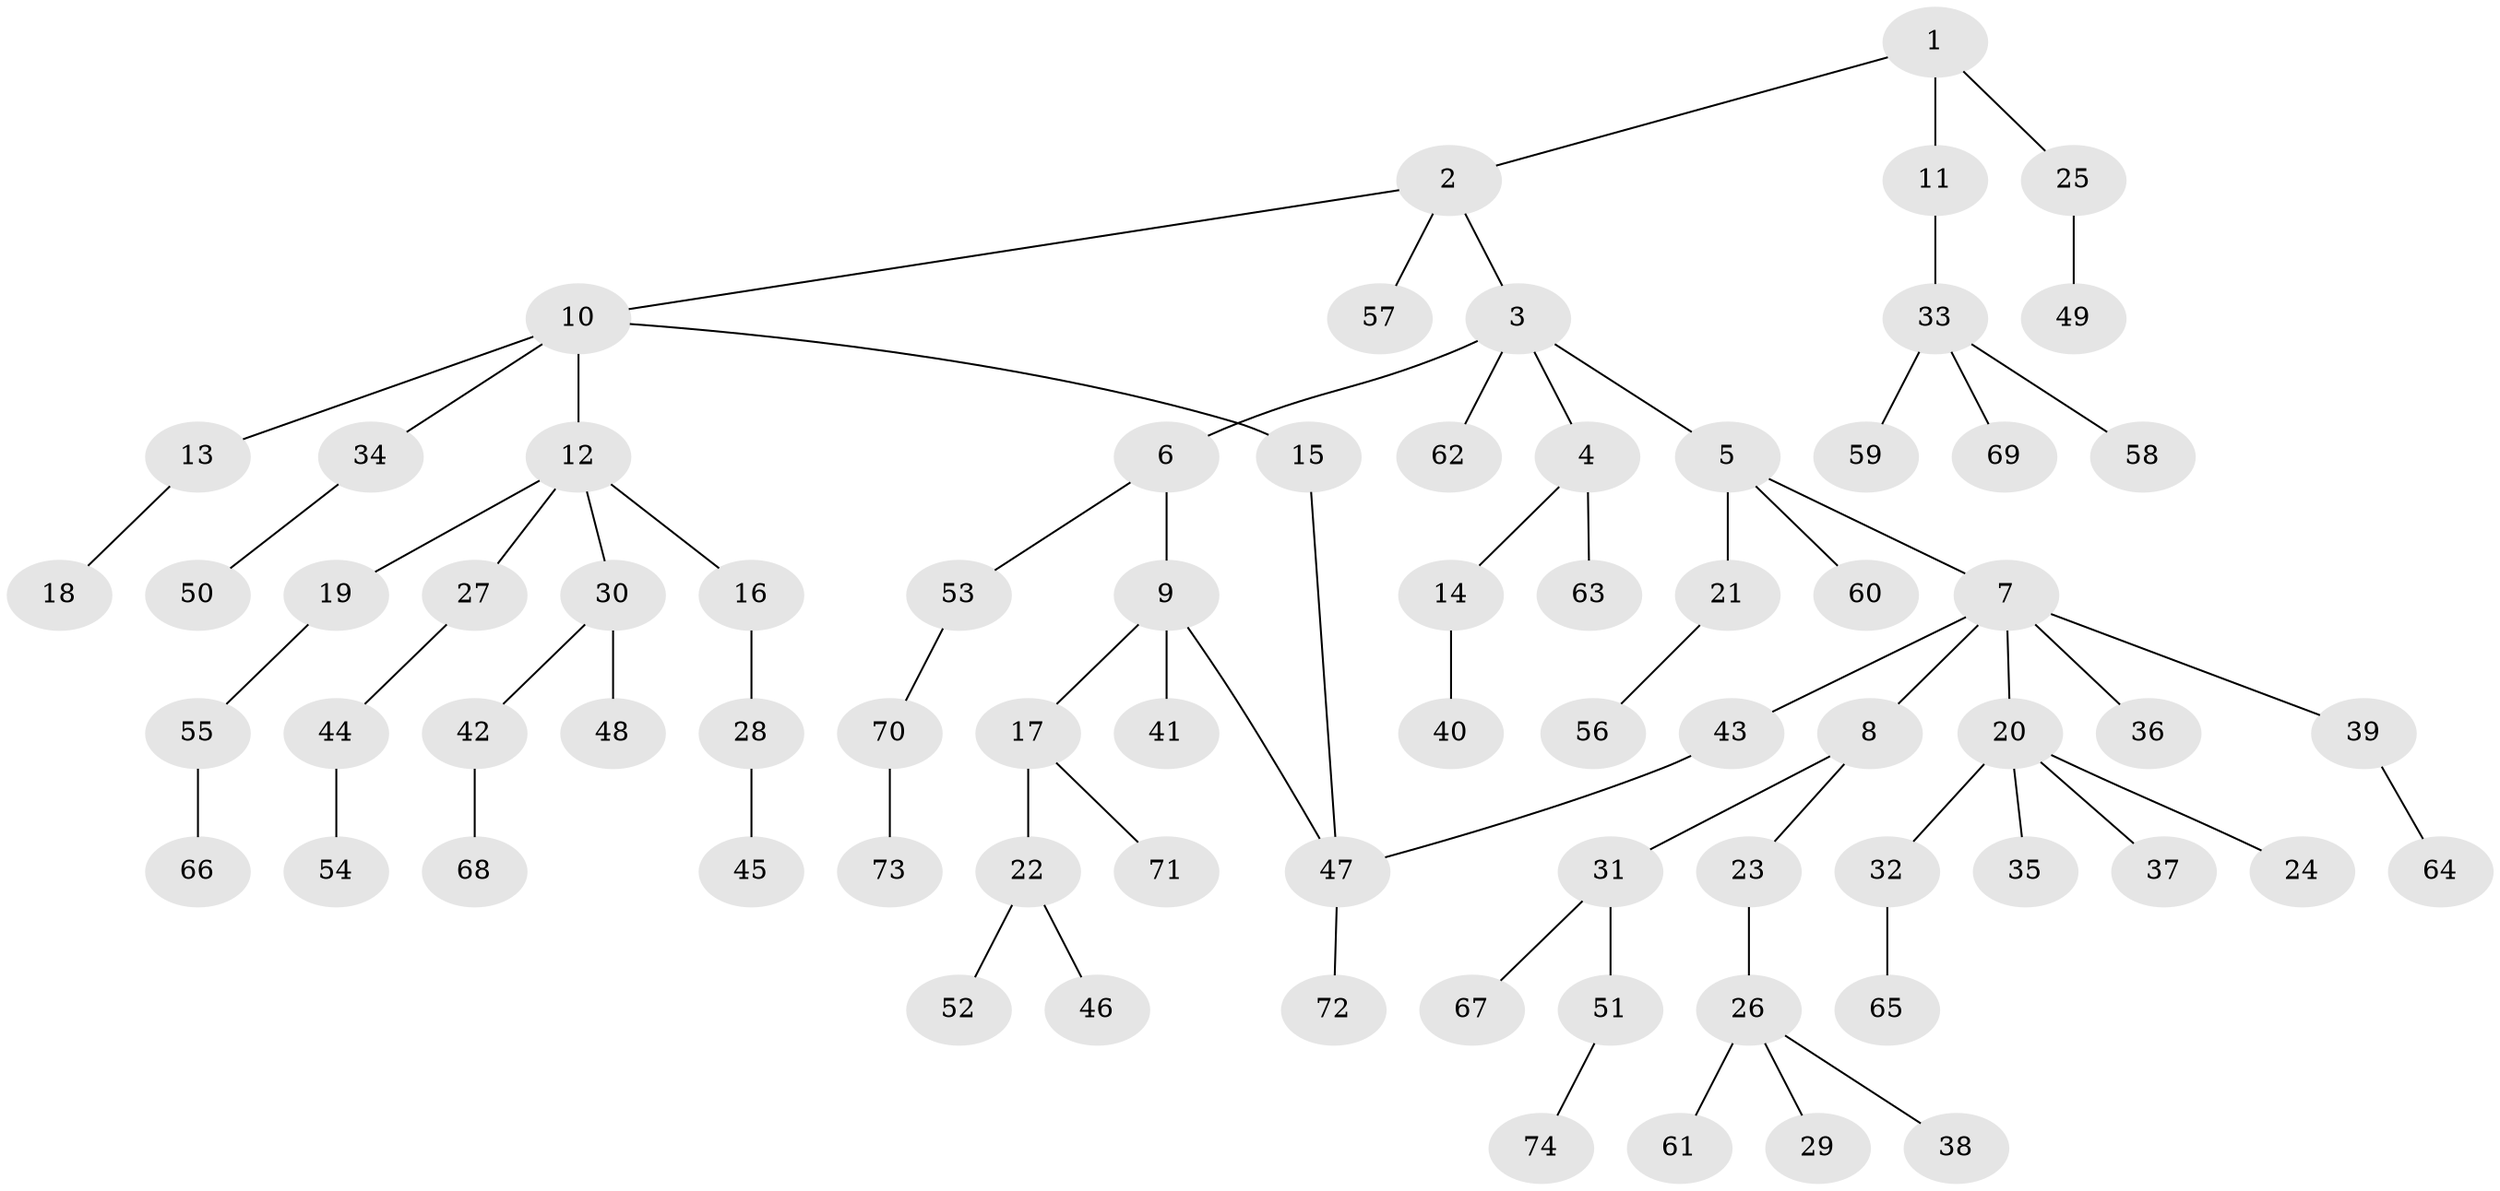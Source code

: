 // Generated by graph-tools (version 1.1) at 2025/25/03/09/25 03:25:33]
// undirected, 74 vertices, 75 edges
graph export_dot {
graph [start="1"]
  node [color=gray90,style=filled];
  1;
  2;
  3;
  4;
  5;
  6;
  7;
  8;
  9;
  10;
  11;
  12;
  13;
  14;
  15;
  16;
  17;
  18;
  19;
  20;
  21;
  22;
  23;
  24;
  25;
  26;
  27;
  28;
  29;
  30;
  31;
  32;
  33;
  34;
  35;
  36;
  37;
  38;
  39;
  40;
  41;
  42;
  43;
  44;
  45;
  46;
  47;
  48;
  49;
  50;
  51;
  52;
  53;
  54;
  55;
  56;
  57;
  58;
  59;
  60;
  61;
  62;
  63;
  64;
  65;
  66;
  67;
  68;
  69;
  70;
  71;
  72;
  73;
  74;
  1 -- 2;
  1 -- 11;
  1 -- 25;
  2 -- 3;
  2 -- 10;
  2 -- 57;
  3 -- 4;
  3 -- 5;
  3 -- 6;
  3 -- 62;
  4 -- 14;
  4 -- 63;
  5 -- 7;
  5 -- 21;
  5 -- 60;
  6 -- 9;
  6 -- 53;
  7 -- 8;
  7 -- 20;
  7 -- 36;
  7 -- 39;
  7 -- 43;
  8 -- 23;
  8 -- 31;
  9 -- 17;
  9 -- 41;
  9 -- 47;
  10 -- 12;
  10 -- 13;
  10 -- 15;
  10 -- 34;
  11 -- 33;
  12 -- 16;
  12 -- 19;
  12 -- 27;
  12 -- 30;
  13 -- 18;
  14 -- 40;
  15 -- 47;
  16 -- 28;
  17 -- 22;
  17 -- 71;
  19 -- 55;
  20 -- 24;
  20 -- 32;
  20 -- 35;
  20 -- 37;
  21 -- 56;
  22 -- 46;
  22 -- 52;
  23 -- 26;
  25 -- 49;
  26 -- 29;
  26 -- 38;
  26 -- 61;
  27 -- 44;
  28 -- 45;
  30 -- 42;
  30 -- 48;
  31 -- 51;
  31 -- 67;
  32 -- 65;
  33 -- 58;
  33 -- 59;
  33 -- 69;
  34 -- 50;
  39 -- 64;
  42 -- 68;
  43 -- 47;
  44 -- 54;
  47 -- 72;
  51 -- 74;
  53 -- 70;
  55 -- 66;
  70 -- 73;
}

